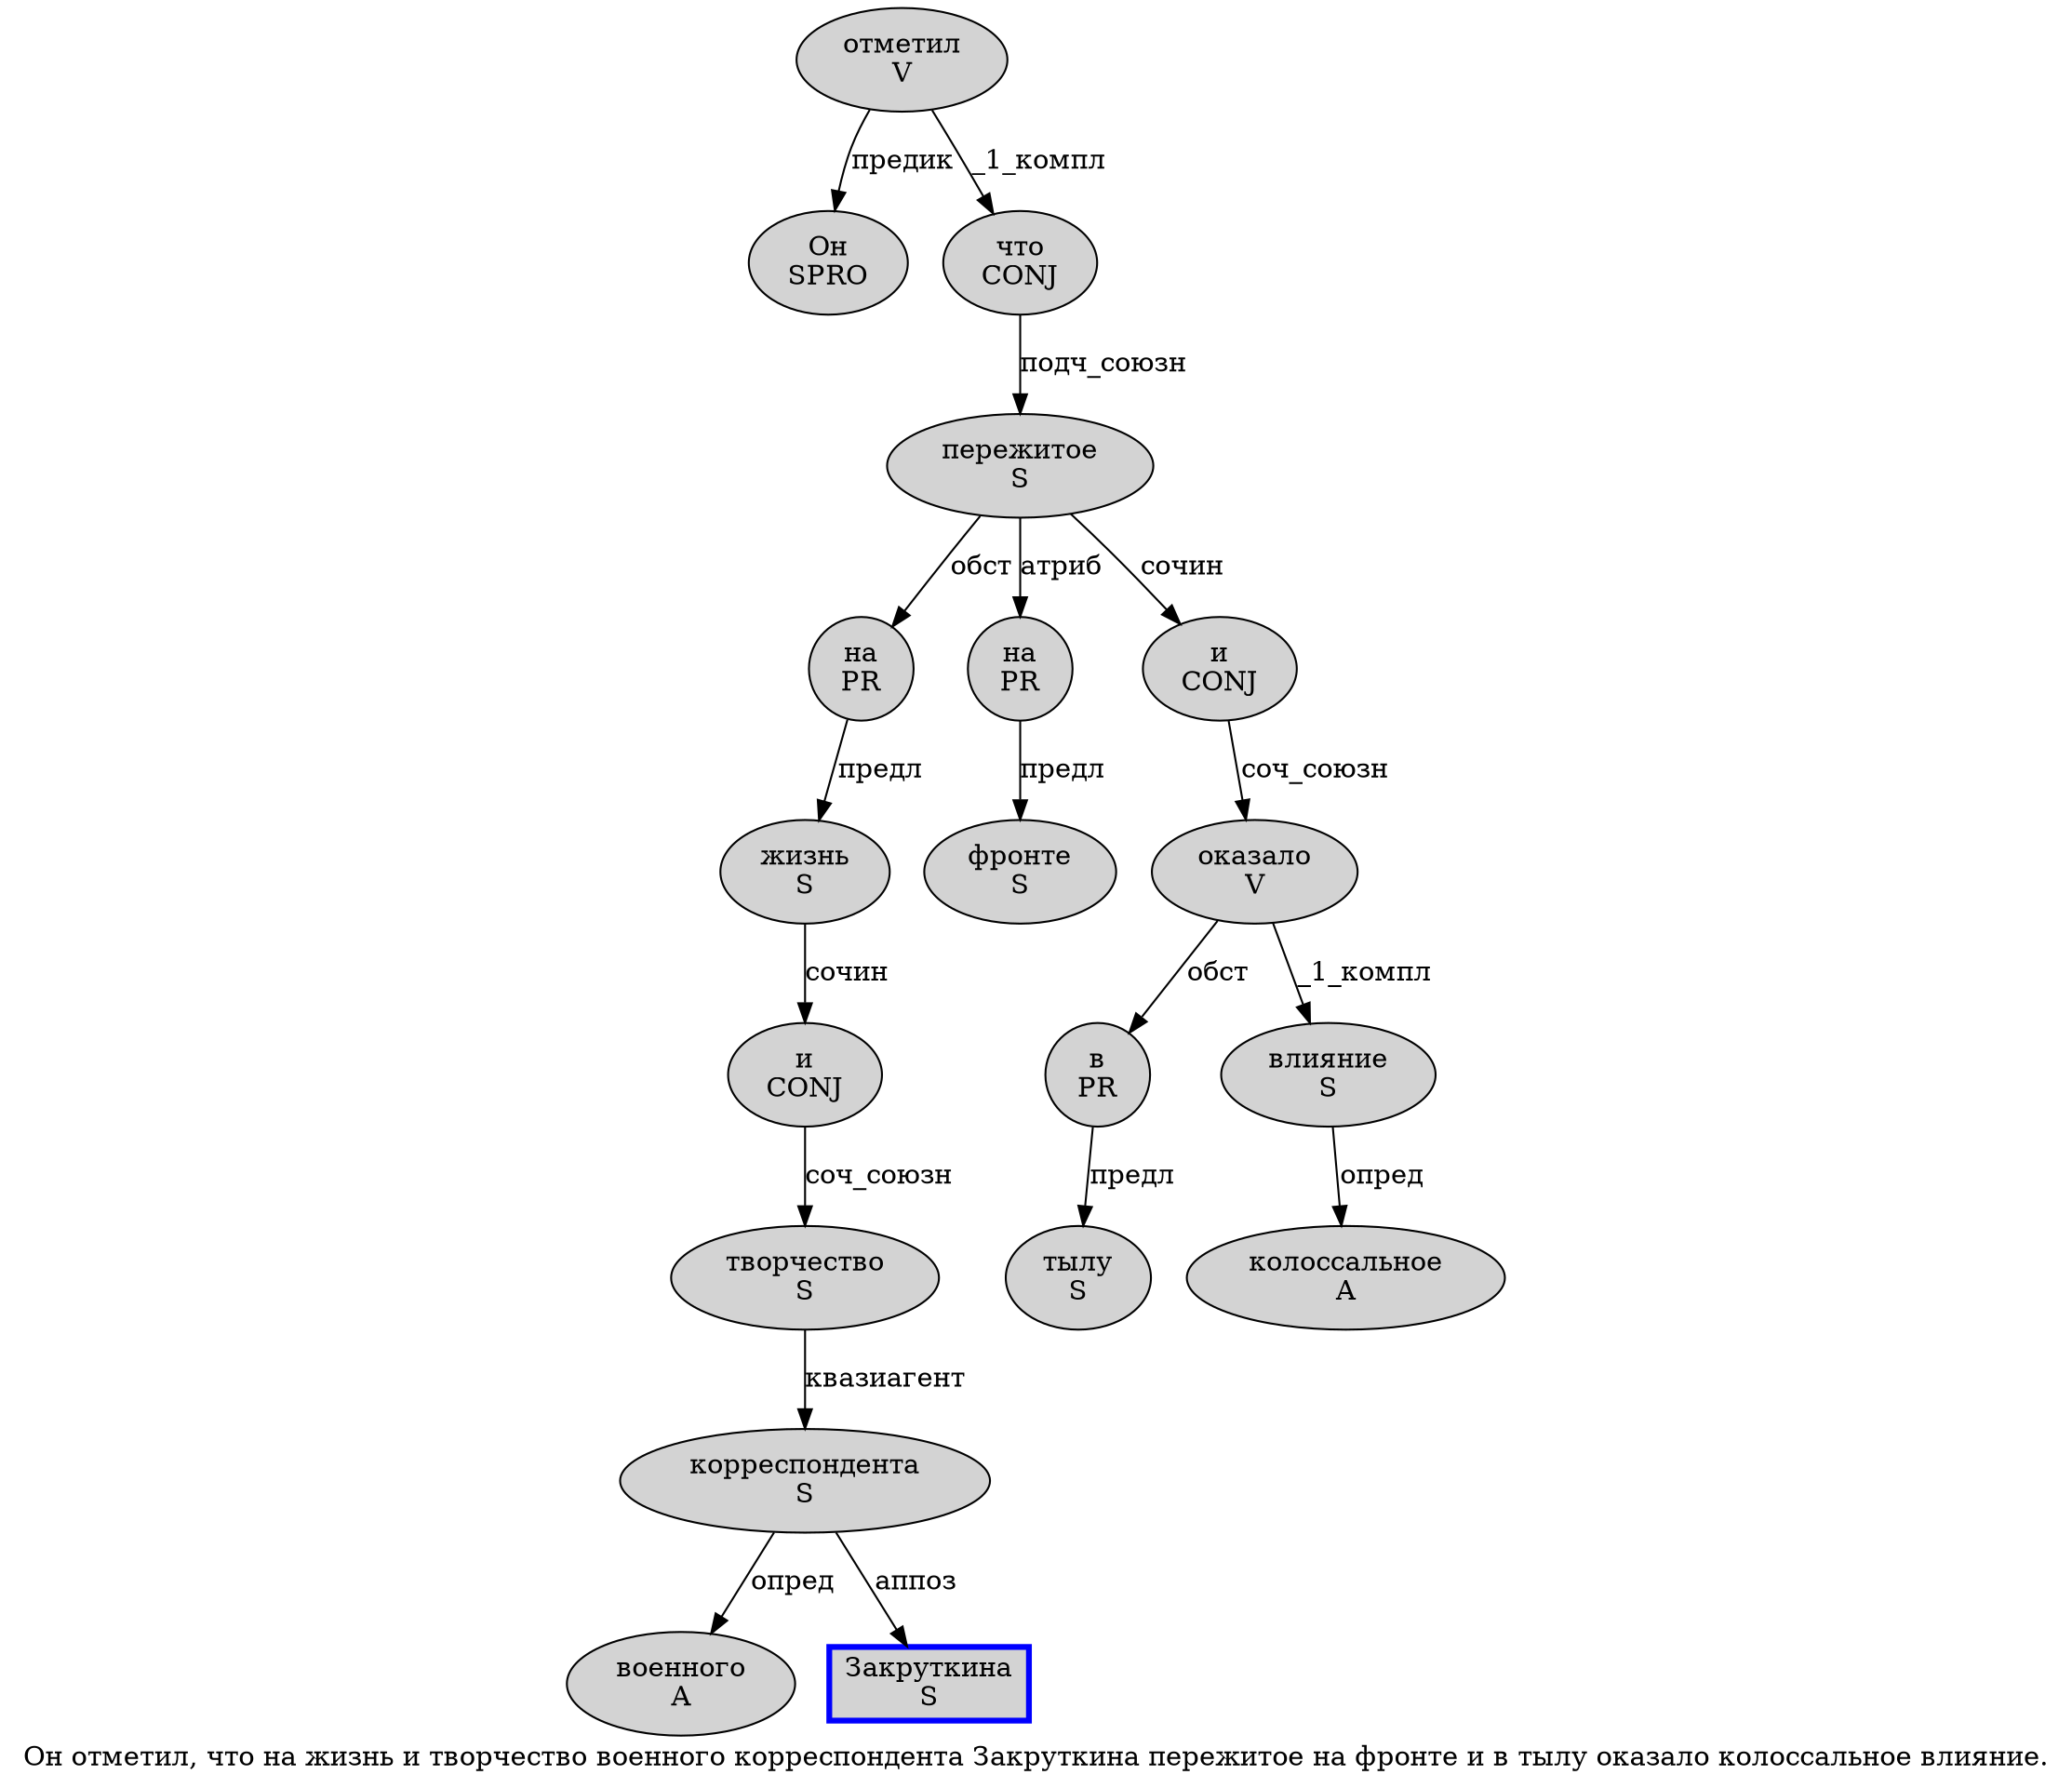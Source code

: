 digraph SENTENCE_1740 {
	graph [label="Он отметил, что на жизнь и творчество военного корреспондента Закруткина пережитое на фронте и в тылу оказало колоссальное влияние."]
	node [style=filled]
		0 [label="Он
SPRO" color="" fillcolor=lightgray penwidth=1 shape=ellipse]
		1 [label="отметил
V" color="" fillcolor=lightgray penwidth=1 shape=ellipse]
		3 [label="что
CONJ" color="" fillcolor=lightgray penwidth=1 shape=ellipse]
		4 [label="на
PR" color="" fillcolor=lightgray penwidth=1 shape=ellipse]
		5 [label="жизнь
S" color="" fillcolor=lightgray penwidth=1 shape=ellipse]
		6 [label="и
CONJ" color="" fillcolor=lightgray penwidth=1 shape=ellipse]
		7 [label="творчество
S" color="" fillcolor=lightgray penwidth=1 shape=ellipse]
		8 [label="военного
A" color="" fillcolor=lightgray penwidth=1 shape=ellipse]
		9 [label="корреспондента
S" color="" fillcolor=lightgray penwidth=1 shape=ellipse]
		10 [label="Закруткина
S" color=blue fillcolor=lightgray penwidth=3 shape=box]
		11 [label="пережитое
S" color="" fillcolor=lightgray penwidth=1 shape=ellipse]
		12 [label="на
PR" color="" fillcolor=lightgray penwidth=1 shape=ellipse]
		13 [label="фронте
S" color="" fillcolor=lightgray penwidth=1 shape=ellipse]
		14 [label="и
CONJ" color="" fillcolor=lightgray penwidth=1 shape=ellipse]
		15 [label="в
PR" color="" fillcolor=lightgray penwidth=1 shape=ellipse]
		16 [label="тылу
S" color="" fillcolor=lightgray penwidth=1 shape=ellipse]
		17 [label="оказало
V" color="" fillcolor=lightgray penwidth=1 shape=ellipse]
		18 [label="колоссальное
A" color="" fillcolor=lightgray penwidth=1 shape=ellipse]
		19 [label="влияние
S" color="" fillcolor=lightgray penwidth=1 shape=ellipse]
			15 -> 16 [label="предл"]
			19 -> 18 [label="опред"]
			7 -> 9 [label="квазиагент"]
			1 -> 0 [label="предик"]
			1 -> 3 [label="_1_компл"]
			5 -> 6 [label="сочин"]
			6 -> 7 [label="соч_союзн"]
			3 -> 11 [label="подч_союзн"]
			4 -> 5 [label="предл"]
			11 -> 4 [label="обст"]
			11 -> 12 [label="атриб"]
			11 -> 14 [label="сочин"]
			9 -> 8 [label="опред"]
			9 -> 10 [label="аппоз"]
			12 -> 13 [label="предл"]
			14 -> 17 [label="соч_союзн"]
			17 -> 15 [label="обст"]
			17 -> 19 [label="_1_компл"]
}